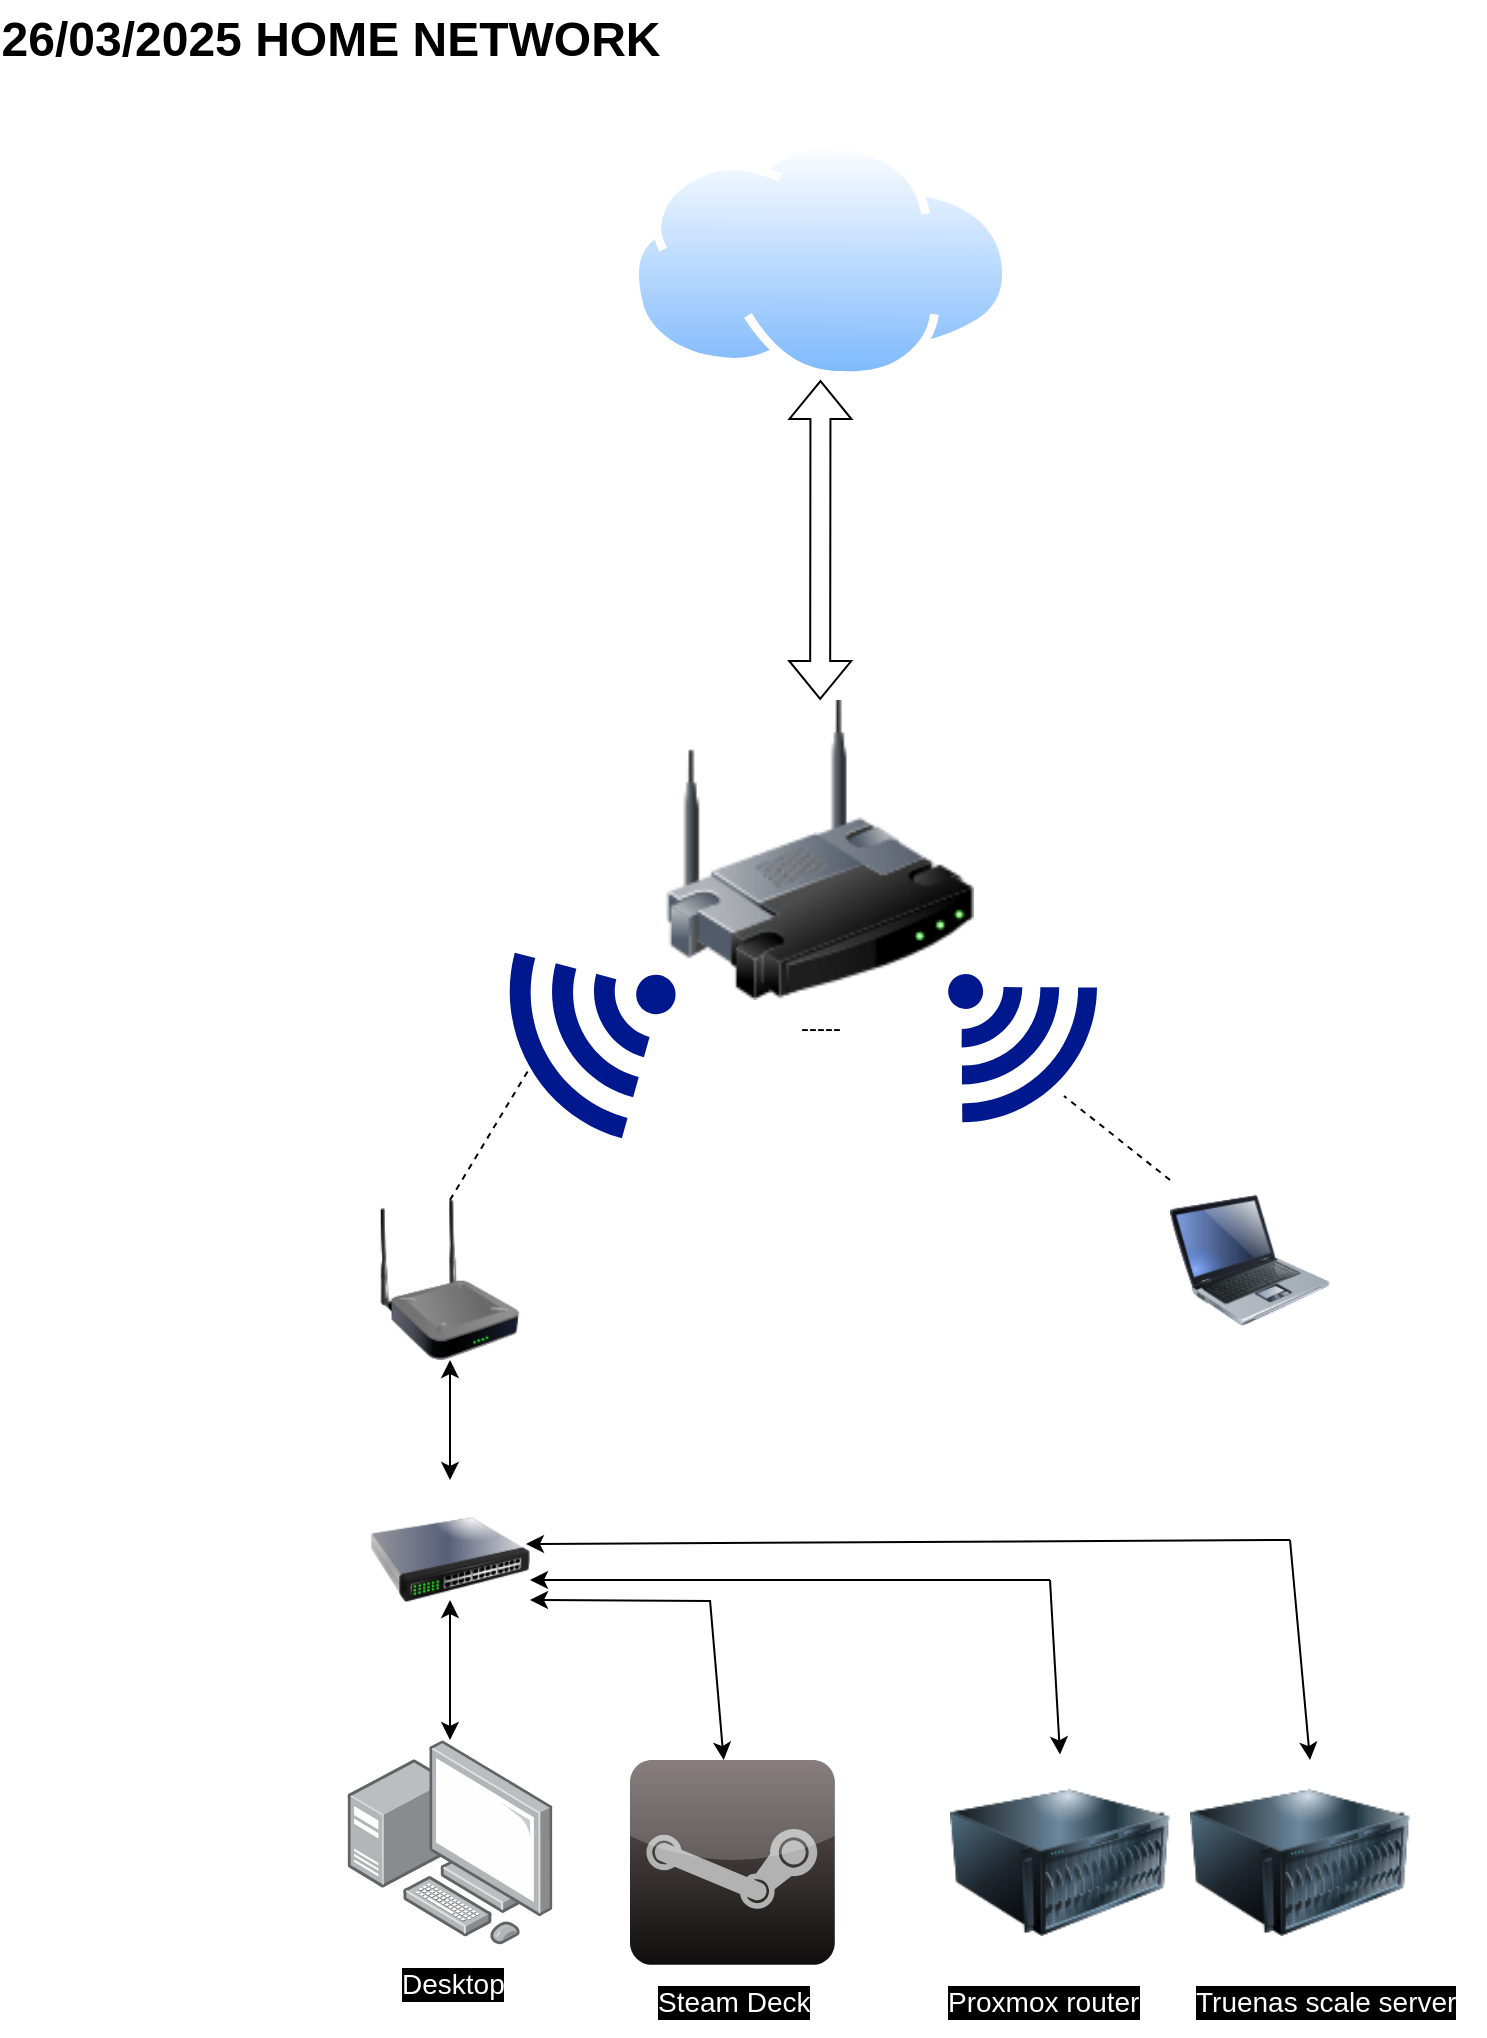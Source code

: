 <mxfile version="26.1.3">
  <diagram name="Page-1" id="FADiuET7CDFvHQpTo7_U">
    <mxGraphModel dx="989" dy="541" grid="1" gridSize="10" guides="1" tooltips="1" connect="1" arrows="1" fold="1" page="1" pageScale="1" pageWidth="850" pageHeight="1100" math="0" shadow="0">
      <root>
        <mxCell id="0" />
        <mxCell id="1" parent="0" />
        <mxCell id="tlFYSQVCx428-hlBEmAo-2" value="-----" style="image;html=1;image=img/lib/clip_art/networking/Wireless_Router_128x128.png" vertex="1" parent="1">
          <mxGeometry x="340" y="390" width="170" height="150" as="geometry" />
        </mxCell>
        <mxCell id="tlFYSQVCx428-hlBEmAo-3" value="" style="image;aspect=fixed;perimeter=ellipsePerimeter;html=1;align=center;shadow=0;dashed=0;spacingTop=3;image=img/lib/active_directory/internet_cloud.svg;" vertex="1" parent="1">
          <mxGeometry x="330" y="110" width="190.48" height="120" as="geometry" />
        </mxCell>
        <mxCell id="tlFYSQVCx428-hlBEmAo-4" value="" style="shape=flexArrow;endArrow=classic;startArrow=classic;html=1;rounded=0;entryX=0.5;entryY=1;entryDx=0;entryDy=0;" edge="1" parent="1" source="tlFYSQVCx428-hlBEmAo-2" target="tlFYSQVCx428-hlBEmAo-3">
          <mxGeometry width="100" height="100" relative="1" as="geometry">
            <mxPoint x="380" y="390" as="sourcePoint" />
            <mxPoint x="400" y="250" as="targetPoint" />
          </mxGeometry>
        </mxCell>
        <mxCell id="tlFYSQVCx428-hlBEmAo-5" value="" style="shape=image;html=1;verticalAlign=top;verticalLabelPosition=bottom;labelBackgroundColor=#ffffff;imageAspect=0;aspect=fixed;image=https://cdn0.iconfinder.com/data/icons/phosphor-fill-vol-4/256/sim-card-fill-128.png" vertex="1" parent="1">
          <mxGeometry x="450" y="400" width="78" height="78" as="geometry" />
        </mxCell>
        <mxCell id="tlFYSQVCx428-hlBEmAo-7" value="" style="sketch=0;aspect=fixed;pointerEvents=1;shadow=0;dashed=0;html=1;strokeColor=none;labelPosition=center;verticalLabelPosition=bottom;verticalAlign=top;align=center;fillColor=#00188D;shape=mxgraph.mscae.enterprise.wireless_connection;rotation=45;" vertex="1" parent="1">
          <mxGeometry x="480" y="510" width="80" height="95.24" as="geometry" />
        </mxCell>
        <mxCell id="tlFYSQVCx428-hlBEmAo-8" value="" style="sketch=0;aspect=fixed;pointerEvents=1;shadow=0;dashed=0;html=1;strokeColor=none;labelPosition=center;verticalLabelPosition=bottom;verticalAlign=top;align=center;fillColor=#00188D;shape=mxgraph.mscae.enterprise.wireless_connection;rotation=-210;" vertex="1" parent="1">
          <mxGeometry x="267.69" y="501.39" width="90" height="107.14" as="geometry" />
        </mxCell>
        <mxCell id="tlFYSQVCx428-hlBEmAo-11" value="" style="image;html=1;image=img/lib/clip_art/networking/Repeater_128x128.png" vertex="1" parent="1">
          <mxGeometry x="200" y="640" width="80" height="80" as="geometry" />
        </mxCell>
        <mxCell id="tlFYSQVCx428-hlBEmAo-19" value="" style="image;html=1;image=img/lib/clip_art/networking/Switch_128x128.png" vertex="1" parent="1">
          <mxGeometry x="200" y="780" width="80" height="80" as="geometry" />
        </mxCell>
        <mxCell id="tlFYSQVCx428-hlBEmAo-22" value="" style="endArrow=none;dashed=1;html=1;rounded=0;entryX=0.92;entryY=0.5;entryDx=0;entryDy=0;entryPerimeter=0;exitX=0.5;exitY=0;exitDx=0;exitDy=0;" edge="1" parent="1" source="tlFYSQVCx428-hlBEmAo-11" target="tlFYSQVCx428-hlBEmAo-8">
          <mxGeometry width="50" height="50" relative="1" as="geometry">
            <mxPoint x="400" y="790" as="sourcePoint" />
            <mxPoint x="450" y="740" as="targetPoint" />
            <Array as="points" />
          </mxGeometry>
        </mxCell>
        <mxCell id="tlFYSQVCx428-hlBEmAo-23" value="" style="endArrow=classic;startArrow=classic;html=1;rounded=0;entryX=0.5;entryY=1;entryDx=0;entryDy=0;" edge="1" parent="1" source="tlFYSQVCx428-hlBEmAo-19" target="tlFYSQVCx428-hlBEmAo-11">
          <mxGeometry width="50" height="50" relative="1" as="geometry">
            <mxPoint x="200" y="800" as="sourcePoint" />
            <mxPoint x="250" y="750" as="targetPoint" />
          </mxGeometry>
        </mxCell>
        <mxCell id="tlFYSQVCx428-hlBEmAo-25" value="" style="endArrow=classic;startArrow=classic;html=1;rounded=0;" edge="1" parent="1" source="tlFYSQVCx428-hlBEmAo-26">
          <mxGeometry width="50" height="50" relative="1" as="geometry">
            <mxPoint x="190" y="890" as="sourcePoint" />
            <mxPoint x="240" y="840" as="targetPoint" />
          </mxGeometry>
        </mxCell>
        <mxCell id="tlFYSQVCx428-hlBEmAo-26" value="" style="image;points=[];aspect=fixed;html=1;align=center;shadow=0;dashed=0;image=img/lib/allied_telesis/computer_and_terminals/Personal_Computer_with_Server.svg;" vertex="1" parent="1">
          <mxGeometry x="188.8" y="910" width="102.4" height="102.4" as="geometry" />
        </mxCell>
        <mxCell id="tlFYSQVCx428-hlBEmAo-27" value="" style="dashed=0;outlineConnect=0;html=1;align=center;labelPosition=center;verticalLabelPosition=bottom;verticalAlign=top;shape=mxgraph.webicons.steam;fillColor=#695D5D;gradientColor=#100E0E" vertex="1" parent="1">
          <mxGeometry x="330" y="920" width="102.4" height="102.4" as="geometry" />
        </mxCell>
        <mxCell id="tlFYSQVCx428-hlBEmAo-28" value="" style="shape=image;html=1;verticalAlign=top;verticalLabelPosition=bottom;labelBackgroundColor=#ffffff;imageAspect=0;aspect=fixed;image=https://cdn0.iconfinder.com/data/icons/game-asset-1/24/controller-128.png" vertex="1" parent="1">
          <mxGeometry x="410" y="900" width="60" height="60" as="geometry" />
        </mxCell>
        <mxCell id="tlFYSQVCx428-hlBEmAo-29" value="" style="image;html=1;image=img/lib/clip_art/computers/Laptop_128x128.png" vertex="1" parent="1">
          <mxGeometry x="600" y="630" width="80" height="80" as="geometry" />
        </mxCell>
        <mxCell id="tlFYSQVCx428-hlBEmAo-30" value="" style="image;html=1;image=img/lib/clip_art/computers/Server_128x128.png" vertex="1" parent="1">
          <mxGeometry x="490" y="917.2" width="110" height="108" as="geometry" />
        </mxCell>
        <mxCell id="tlFYSQVCx428-hlBEmAo-31" value="" style="image;html=1;image=img/lib/clip_art/computers/Server_128x128.png" vertex="1" parent="1">
          <mxGeometry x="610" y="926.8" width="110" height="88.8" as="geometry" />
        </mxCell>
        <mxCell id="tlFYSQVCx428-hlBEmAo-32" value="" style="endArrow=none;dashed=1;html=1;rounded=0;entryX=1.007;entryY=0.525;entryDx=0;entryDy=0;entryPerimeter=0;exitX=0;exitY=0;exitDx=0;exitDy=0;" edge="1" parent="1" source="tlFYSQVCx428-hlBEmAo-29" target="tlFYSQVCx428-hlBEmAo-7">
          <mxGeometry width="50" height="50" relative="1" as="geometry">
            <mxPoint x="550" y="620" as="sourcePoint" />
            <mxPoint x="590" y="554" as="targetPoint" />
            <Array as="points" />
          </mxGeometry>
        </mxCell>
        <mxCell id="tlFYSQVCx428-hlBEmAo-34" value="" style="endArrow=classic;html=1;rounded=0;" edge="1" parent="1">
          <mxGeometry width="50" height="50" relative="1" as="geometry">
            <mxPoint x="370" y="840.5" as="sourcePoint" />
            <mxPoint x="280" y="840" as="targetPoint" />
          </mxGeometry>
        </mxCell>
        <mxCell id="tlFYSQVCx428-hlBEmAo-35" value="" style="endArrow=classic;html=1;rounded=0;" edge="1" parent="1" target="tlFYSQVCx428-hlBEmAo-27">
          <mxGeometry width="50" height="50" relative="1" as="geometry">
            <mxPoint x="370" y="840" as="sourcePoint" />
            <mxPoint x="420" y="780" as="targetPoint" />
          </mxGeometry>
        </mxCell>
        <mxCell id="tlFYSQVCx428-hlBEmAo-36" value="" style="endArrow=classic;html=1;rounded=0;entryX=0.975;entryY=0.4;entryDx=0;entryDy=0;entryPerimeter=0;" edge="1" parent="1" target="tlFYSQVCx428-hlBEmAo-19">
          <mxGeometry width="50" height="50" relative="1" as="geometry">
            <mxPoint x="660" y="810" as="sourcePoint" />
            <mxPoint x="210" y="870" as="targetPoint" />
          </mxGeometry>
        </mxCell>
        <mxCell id="tlFYSQVCx428-hlBEmAo-37" value="" style="endArrow=classic;html=1;rounded=0;" edge="1" parent="1">
          <mxGeometry width="50" height="50" relative="1" as="geometry">
            <mxPoint x="540" y="830" as="sourcePoint" />
            <mxPoint x="280" y="830" as="targetPoint" />
          </mxGeometry>
        </mxCell>
        <mxCell id="tlFYSQVCx428-hlBEmAo-38" value="" style="endArrow=classic;html=1;rounded=0;entryX=0.5;entryY=0;entryDx=0;entryDy=0;" edge="1" parent="1" target="tlFYSQVCx428-hlBEmAo-30">
          <mxGeometry width="50" height="50" relative="1" as="geometry">
            <mxPoint x="540" y="830" as="sourcePoint" />
            <mxPoint x="550.4" y="860" as="targetPoint" />
          </mxGeometry>
        </mxCell>
        <mxCell id="tlFYSQVCx428-hlBEmAo-39" value="" style="endArrow=classic;html=1;rounded=0;" edge="1" parent="1">
          <mxGeometry width="50" height="50" relative="1" as="geometry">
            <mxPoint x="660" y="810" as="sourcePoint" />
            <mxPoint x="670" y="920" as="targetPoint" />
          </mxGeometry>
        </mxCell>
        <mxCell id="tlFYSQVCx428-hlBEmAo-40" value="&lt;span style=&quot;&quot;&gt;&lt;font style=&quot;font-size: 14px;&quot;&gt;Desktop&lt;/font&gt;&lt;/span&gt;" style="text;strokeColor=none;fillColor=none;align=left;verticalAlign=middle;spacingLeft=4;spacingRight=4;overflow=hidden;points=[[0,0.5],[1,0.5]];portConstraint=eastwest;rotatable=0;whiteSpace=wrap;html=1;fontColor=#FFFFFF;labelBackgroundColor=#000000;" vertex="1" parent="1">
          <mxGeometry x="210" y="1015.6" width="94.4" height="32.4" as="geometry" />
        </mxCell>
        <mxCell id="tlFYSQVCx428-hlBEmAo-42" value="&lt;span style=&quot;font-size: 14px;&quot;&gt;Steam Deck&lt;/span&gt;" style="text;strokeColor=none;fillColor=none;align=left;verticalAlign=middle;spacingLeft=4;spacingRight=4;overflow=hidden;points=[[0,0.5],[1,0.5]];portConstraint=eastwest;rotatable=0;whiteSpace=wrap;html=1;fontColor=#FFFFFF;labelBackgroundColor=#000000;" vertex="1" parent="1">
          <mxGeometry x="338" y="1025.2" width="94.4" height="32.4" as="geometry" />
        </mxCell>
        <mxCell id="tlFYSQVCx428-hlBEmAo-43" value="&lt;span style=&quot;&quot;&gt;&lt;font style=&quot;font-size: 14px;&quot;&gt;Proxmox router&lt;/font&gt;&lt;/span&gt;" style="text;strokeColor=none;fillColor=none;align=left;verticalAlign=middle;spacingLeft=4;spacingRight=4;overflow=hidden;points=[[0,0.5],[1,0.5]];portConstraint=eastwest;rotatable=0;whiteSpace=wrap;html=1;fontColor=#FFFFFF;labelBackgroundColor=#000000;" vertex="1" parent="1">
          <mxGeometry x="482.8" y="1025.2" width="124.4" height="32.4" as="geometry" />
        </mxCell>
        <mxCell id="tlFYSQVCx428-hlBEmAo-45" value="&lt;span style=&quot;font-size: 14px;&quot;&gt;Truenas scale server&lt;/span&gt;" style="text;strokeColor=none;fillColor=none;align=left;verticalAlign=middle;spacingLeft=4;spacingRight=4;overflow=hidden;points=[[0,0.5],[1,0.5]];portConstraint=eastwest;rotatable=0;whiteSpace=wrap;html=1;fontColor=#FFFFFF;labelBackgroundColor=#000000;" vertex="1" parent="1">
          <mxGeometry x="607.2" y="1025.2" width="150" height="32.4" as="geometry" />
        </mxCell>
        <mxCell id="tlFYSQVCx428-hlBEmAo-46" value="26/03/2025 &lt;font face=&quot;Helvetica&quot;&gt;HOME NETWORK&lt;/font&gt;" style="text;strokeColor=none;fillColor=none;html=1;fontSize=24;fontStyle=1;verticalAlign=middle;align=center;" vertex="1" parent="1">
          <mxGeometry x="130" y="40" width="100" height="40" as="geometry" />
        </mxCell>
      </root>
    </mxGraphModel>
  </diagram>
</mxfile>
